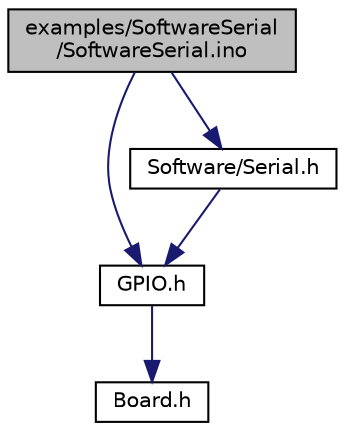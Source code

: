 digraph "examples/SoftwareSerial/SoftwareSerial.ino"
{
  edge [fontname="Helvetica",fontsize="10",labelfontname="Helvetica",labelfontsize="10"];
  node [fontname="Helvetica",fontsize="10",shape=record];
  Node1 [label="examples/SoftwareSerial\l/SoftwareSerial.ino",height=0.2,width=0.4,color="black", fillcolor="grey75", style="filled", fontcolor="black"];
  Node1 -> Node2 [color="midnightblue",fontsize="10",style="solid",fontname="Helvetica"];
  Node2 [label="GPIO.h",height=0.2,width=0.4,color="black", fillcolor="white", style="filled",URL="$dc/dbe/GPIO_8h.html"];
  Node2 -> Node3 [color="midnightblue",fontsize="10",style="solid",fontname="Helvetica"];
  Node3 [label="Board.h",height=0.2,width=0.4,color="black", fillcolor="white", style="filled",URL="$dd/dd3/Board_8h.html"];
  Node1 -> Node4 [color="midnightblue",fontsize="10",style="solid",fontname="Helvetica"];
  Node4 [label="Software/Serial.h",height=0.2,width=0.4,color="black", fillcolor="white", style="filled",URL="$d7/dae/Serial_8h.html"];
  Node4 -> Node2 [color="midnightblue",fontsize="10",style="solid",fontname="Helvetica"];
}
